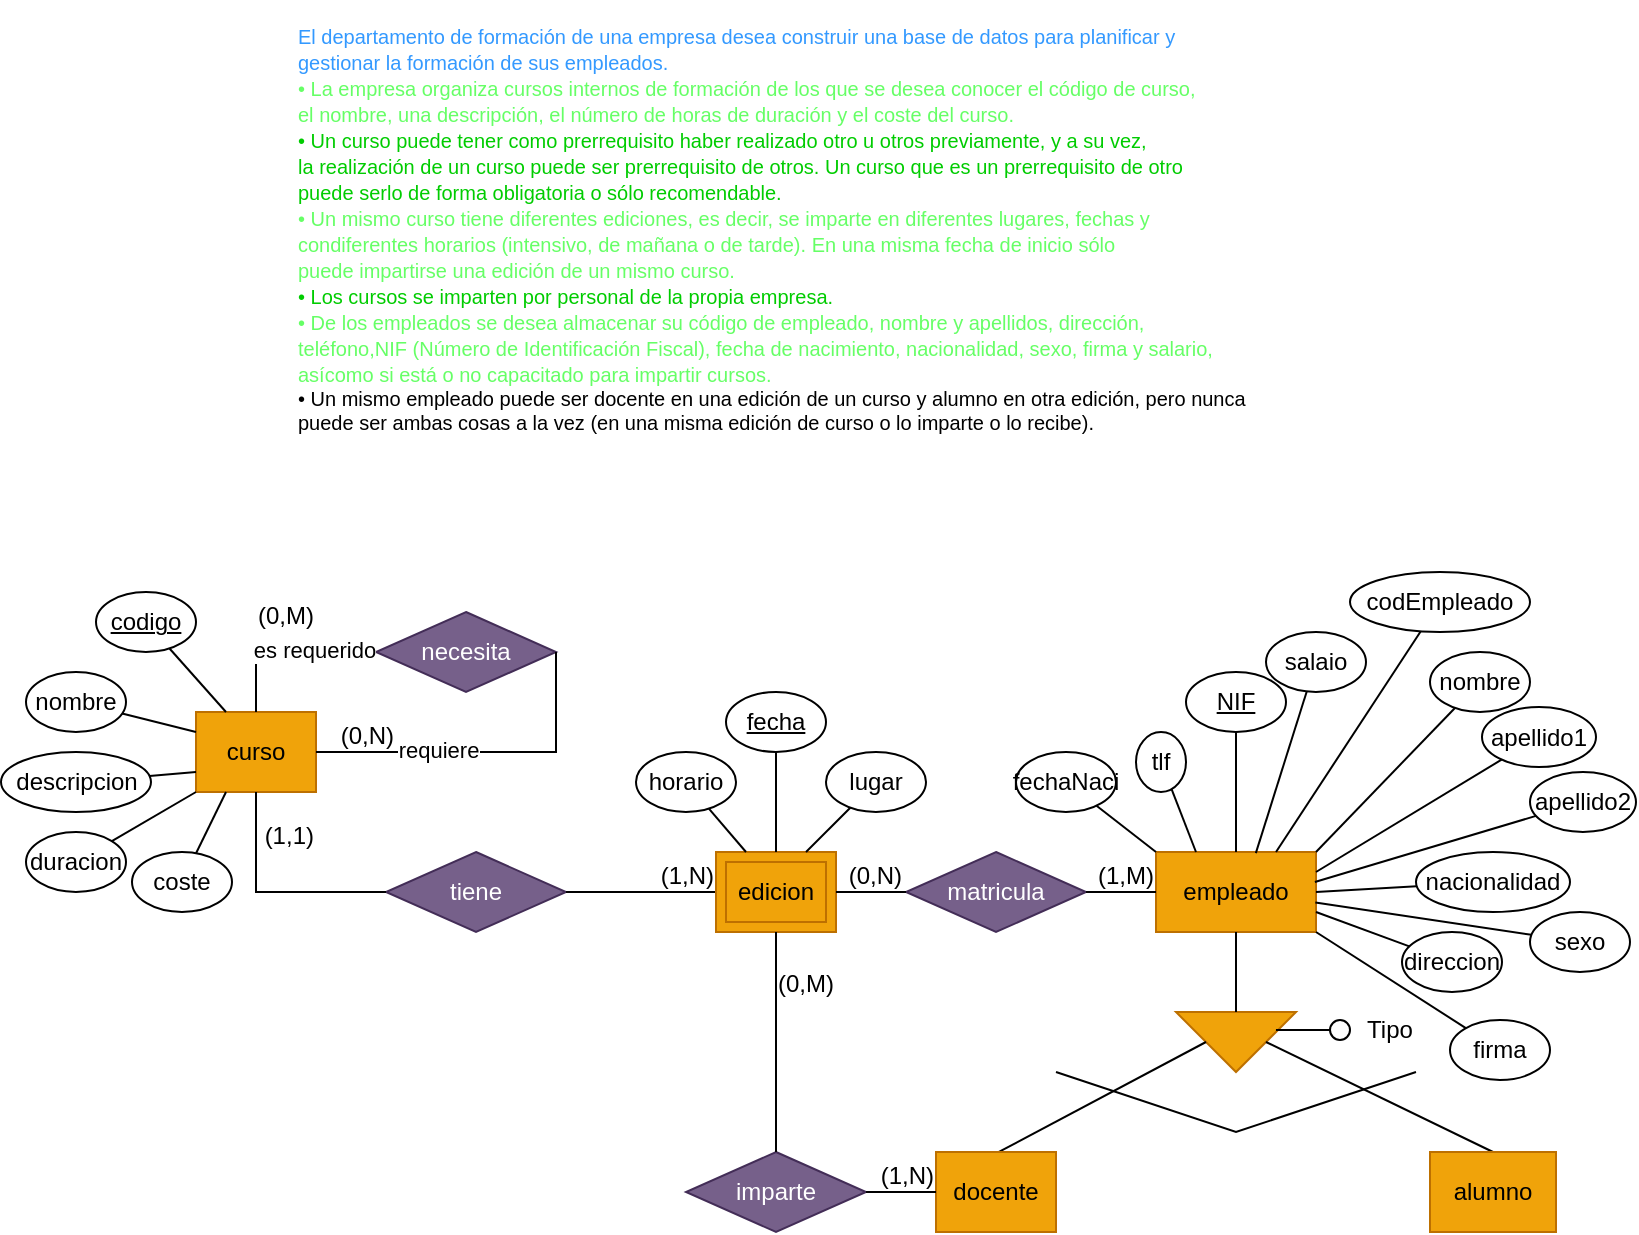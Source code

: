 <mxfile version="27.0.9">
  <diagram name="Página-1" id="1ooU3BeR20ix40zDuNgE">
    <mxGraphModel dx="2010" dy="1995" grid="1" gridSize="10" guides="1" tooltips="1" connect="1" arrows="1" fold="1" page="1" pageScale="1" pageWidth="827" pageHeight="1169" math="0" shadow="0">
      <root>
        <mxCell id="0" />
        <mxCell id="1" parent="0" />
        <mxCell id="-cQT6DstCa3h_BNdUmeV-2" value="&lt;div style=&quot;line-height: 100%;&quot;&gt;&lt;div style=&quot;text-align: left;&quot;&gt;&lt;font style=&quot;color: rgb(51, 153, 255);&quot;&gt;&lt;span style=&quot;background-color: transparent;&quot;&gt;&lt;font style=&quot;font-size: 10px;&quot;&gt;El departamento de formación de una empresa desea construir una base de datos para planificar y gestionar la&amp;nbsp;&lt;/font&gt;&lt;/span&gt;&lt;span style=&quot;font-size: 10px; background-color: transparent;&quot;&gt;formación de sus empleados.&lt;/span&gt;&lt;/font&gt;&lt;/div&gt;&lt;div style=&quot;text-align: left;&quot;&gt;&lt;font style=&quot;color: rgb(102, 255, 102);&quot;&gt;&lt;span style=&quot;background-color: transparent;&quot;&gt;&lt;font style=&quot;font-size: 10px;&quot;&gt;• La empresa organiza cursos internos de formación de los que se desea conocer el código de curso, el&amp;nbsp;&lt;/font&gt;&lt;/span&gt;&lt;span style=&quot;font-size: 10px; background-color: transparent;&quot;&gt;nombre, una descripción, el número de horas de duración y el coste del curso.&lt;/span&gt;&lt;/font&gt;&lt;/div&gt;&lt;div style=&quot;text-align: left;&quot;&gt;&lt;span style=&quot;background-color: transparent;&quot;&gt;&lt;font style=&quot;font-size: 10px;&quot;&gt;&lt;font style=&quot;color: rgb(0, 204, 0);&quot;&gt;• Un curso puede tener como prerrequisito haber realizado otro u otros previamente, y a su vez, la&amp;nbsp;&lt;/font&gt;&lt;/font&gt;&lt;/span&gt;&lt;font style=&quot;color: rgb(0, 204, 0);&quot;&gt;&lt;span style=&quot;font-size: 10px; background-color: transparent;&quot;&gt;realización de un curso puede ser prerrequisito de otros. Un curso que es un prerrequisito de otro puede&amp;nbsp;&lt;/span&gt;&lt;span style=&quot;font-size: 10px; background-color: transparent;&quot;&gt;serlo de forma obligatoria o sólo recomendable.&lt;/span&gt;&lt;/font&gt;&lt;/div&gt;&lt;div style=&quot;text-align: left;&quot;&gt;&lt;font style=&quot;color: rgb(102, 255, 102);&quot;&gt;&lt;span style=&quot;background-color: transparent;&quot;&gt;&lt;font style=&quot;font-size: 10px;&quot;&gt;• Un mismo curso tiene diferentes ediciones, es decir, se imparte en diferentes lugares, fechas y con&lt;/font&gt;&lt;/span&gt;&lt;span style=&quot;font-size: 10px; background-color: transparent;&quot;&gt;diferentes horarios (intensivo, de mañana o de tarde). En una misma fecha de inicio sólo puede&amp;nbsp;&lt;/span&gt;&lt;span style=&quot;font-size: 10px; background-color: transparent;&quot;&gt;impartirse una edición de un mismo curso.&lt;/span&gt;&lt;/font&gt;&lt;/div&gt;&lt;div style=&quot;text-align: left;&quot;&gt;&lt;span style=&quot;background-color: light-dark(#ffffff, var(--ge-dark-color, #121212));&quot;&gt;&lt;font style=&quot;font-size: 10px; color: rgb(0, 204, 0);&quot;&gt;• Los cursos se imparten por personal de la propia empresa.&lt;/font&gt;&lt;/span&gt;&lt;/div&gt;&lt;div style=&quot;text-align: left;&quot;&gt;&lt;font style=&quot;color: rgb(102, 255, 102);&quot;&gt;&lt;span style=&quot;background-color: transparent;&quot;&gt;&lt;font style=&quot;font-size: 10px;&quot;&gt;• De los empleados se desea almacenar su código de empleado, nombre y apellidos, dirección, teléfono,&lt;/font&gt;&lt;/span&gt;&lt;span style=&quot;font-size: 10px; background-color: transparent;&quot;&gt;NIF (Número de Identificación Fiscal), fecha de nacimiento, nacionalidad, sexo, firma y salario, así&lt;/span&gt;&lt;span style=&quot;font-size: 10px; background-color: transparent;&quot;&gt;como si está o no capacitado para impartir cursos.&lt;/span&gt;&lt;/font&gt;&lt;/div&gt;&lt;div style=&quot;text-align: left;&quot;&gt;&lt;span style=&quot;background-color: transparent;&quot;&gt;&lt;font style=&quot;font-size: 10px;&quot;&gt;&lt;div style=&quot;&quot;&gt;&lt;font style=&quot;color: light-dark(rgb(0, 0, 0), rgb(0, 204, 0));&quot;&gt;• Un mismo empleado puede ser docente en una edición de un curso y alumno en otra edición, pero&amp;nbsp;&lt;span style=&quot;background-color: transparent;&quot;&gt;nunca puede ser ambas cosas a la vez (en una misma edición de curso o lo imparte o lo recibe).&lt;/span&gt;&lt;/font&gt;&lt;/div&gt;&lt;div style=&quot;color: light-dark(rgb(0, 0, 0), rgb(255, 255, 255));&quot;&gt;&lt;br&gt;&lt;/div&gt;&lt;/font&gt;&lt;/span&gt;&lt;/div&gt;&lt;div&gt;&lt;/div&gt;&lt;/div&gt;" style="text;html=1;align=center;verticalAlign=middle;whiteSpace=wrap;rounded=0;" vertex="1" parent="1">
          <mxGeometry x="-190" y="-36" width="480" height="240" as="geometry" />
        </mxCell>
        <mxCell id="-cQT6DstCa3h_BNdUmeV-3" value="curso" style="whiteSpace=wrap;html=1;align=center;fillColor=#f0a30a;strokeColor=#BD7000;fontColor=#000000;" vertex="1" parent="1">
          <mxGeometry x="-240" y="320" width="60" height="40" as="geometry" />
        </mxCell>
        <mxCell id="-cQT6DstCa3h_BNdUmeV-15" value="necesita" style="shape=rhombus;perimeter=rhombusPerimeter;whiteSpace=wrap;html=1;align=center;fillColor=#76608a;fontColor=#ffffff;strokeColor=#432D57;" vertex="1" parent="1">
          <mxGeometry x="-150" y="270" width="90" height="40" as="geometry" />
        </mxCell>
        <mxCell id="-cQT6DstCa3h_BNdUmeV-16" value="" style="endArrow=none;html=1;rounded=0;exitX=0;exitY=0.5;exitDx=0;exitDy=0;entryX=0.5;entryY=0;entryDx=0;entryDy=0;" edge="1" source="-cQT6DstCa3h_BNdUmeV-15" parent="1" target="-cQT6DstCa3h_BNdUmeV-3">
          <mxGeometry relative="1" as="geometry">
            <mxPoint x="-173" y="260" as="sourcePoint" />
            <mxPoint x="-220" y="290" as="targetPoint" />
            <Array as="points">
              <mxPoint x="-210" y="290" />
            </Array>
          </mxGeometry>
        </mxCell>
        <mxCell id="-cQT6DstCa3h_BNdUmeV-17" value="(0,M)" style="resizable=0;html=1;whiteSpace=wrap;align=right;verticalAlign=bottom;" connectable="0" vertex="1" parent="-cQT6DstCa3h_BNdUmeV-16">
          <mxGeometry x="1" relative="1" as="geometry">
            <mxPoint x="30" y="-40" as="offset" />
          </mxGeometry>
        </mxCell>
        <mxCell id="-cQT6DstCa3h_BNdUmeV-130" value="es requerido" style="edgeLabel;html=1;align=center;verticalAlign=middle;resizable=0;points=[];" vertex="1" connectable="0" parent="-cQT6DstCa3h_BNdUmeV-16">
          <mxGeometry x="-0.315" y="-1" relative="1" as="geometry">
            <mxPoint as="offset" />
          </mxGeometry>
        </mxCell>
        <mxCell id="-cQT6DstCa3h_BNdUmeV-18" value="" style="endArrow=none;html=1;rounded=0;exitX=1;exitY=0.5;exitDx=0;exitDy=0;entryX=1;entryY=0.5;entryDx=0;entryDy=0;" edge="1" source="-cQT6DstCa3h_BNdUmeV-15" parent="1" target="-cQT6DstCa3h_BNdUmeV-3">
          <mxGeometry relative="1" as="geometry">
            <mxPoint x="-173" y="260" as="sourcePoint" />
            <mxPoint y="290" as="targetPoint" />
            <Array as="points">
              <mxPoint x="-60" y="340" />
            </Array>
          </mxGeometry>
        </mxCell>
        <mxCell id="-cQT6DstCa3h_BNdUmeV-19" value="(0,N)" style="resizable=0;html=1;whiteSpace=wrap;align=right;verticalAlign=bottom;" connectable="0" vertex="1" parent="-cQT6DstCa3h_BNdUmeV-18">
          <mxGeometry x="1" relative="1" as="geometry">
            <mxPoint x="40" as="offset" />
          </mxGeometry>
        </mxCell>
        <mxCell id="-cQT6DstCa3h_BNdUmeV-129" value="requiere" style="edgeLabel;html=1;align=center;verticalAlign=middle;resizable=0;points=[];" vertex="1" connectable="0" parent="-cQT6DstCa3h_BNdUmeV-18">
          <mxGeometry x="0.284" y="-1" relative="1" as="geometry">
            <mxPoint as="offset" />
          </mxGeometry>
        </mxCell>
        <mxCell id="-cQT6DstCa3h_BNdUmeV-20" value="tiene" style="shape=rhombus;perimeter=rhombusPerimeter;whiteSpace=wrap;html=1;align=center;fillColor=#76608a;fontColor=#ffffff;strokeColor=#432D57;" vertex="1" parent="1">
          <mxGeometry x="-145" y="390" width="90" height="40" as="geometry" />
        </mxCell>
        <mxCell id="-cQT6DstCa3h_BNdUmeV-21" value="" style="endArrow=none;html=1;rounded=0;exitX=0;exitY=0.5;exitDx=0;exitDy=0;entryX=0.5;entryY=1;entryDx=0;entryDy=0;" edge="1" source="-cQT6DstCa3h_BNdUmeV-20" parent="1" target="-cQT6DstCa3h_BNdUmeV-3">
          <mxGeometry relative="1" as="geometry">
            <mxPoint x="-168" y="380" as="sourcePoint" />
            <mxPoint x="-215" y="410" as="targetPoint" />
            <Array as="points">
              <mxPoint x="-210" y="410" />
            </Array>
          </mxGeometry>
        </mxCell>
        <mxCell id="-cQT6DstCa3h_BNdUmeV-22" value="(1,1)" style="resizable=0;html=1;whiteSpace=wrap;align=right;verticalAlign=bottom;" connectable="0" vertex="1" parent="-cQT6DstCa3h_BNdUmeV-21">
          <mxGeometry x="1" relative="1" as="geometry">
            <mxPoint x="30" y="30" as="offset" />
          </mxGeometry>
        </mxCell>
        <mxCell id="-cQT6DstCa3h_BNdUmeV-23" value="" style="endArrow=none;html=1;rounded=0;exitX=1;exitY=0.5;exitDx=0;exitDy=0;entryX=0;entryY=0.5;entryDx=0;entryDy=0;" edge="1" source="-cQT6DstCa3h_BNdUmeV-20" parent="1" target="-cQT6DstCa3h_BNdUmeV-25">
          <mxGeometry relative="1" as="geometry">
            <mxPoint x="-168" y="380" as="sourcePoint" />
            <mxPoint y="410" as="targetPoint" />
          </mxGeometry>
        </mxCell>
        <mxCell id="-cQT6DstCa3h_BNdUmeV-24" value="(1,N)" style="resizable=0;html=1;whiteSpace=wrap;align=right;verticalAlign=bottom;" connectable="0" vertex="1" parent="-cQT6DstCa3h_BNdUmeV-23">
          <mxGeometry x="1" relative="1" as="geometry">
            <mxPoint as="offset" />
          </mxGeometry>
        </mxCell>
        <mxCell id="-cQT6DstCa3h_BNdUmeV-25" value="edicion" style="whiteSpace=wrap;html=1;align=center;fillColor=#f0a30a;strokeColor=#BD7000;fontColor=#000000;shape=ext;margin=3;double=1;" vertex="1" parent="1">
          <mxGeometry x="20" y="390" width="60" height="40" as="geometry" />
        </mxCell>
        <mxCell id="-cQT6DstCa3h_BNdUmeV-49" value="empleado" style="whiteSpace=wrap;html=1;align=center;fillColor=#f0a30a;strokeColor=#BD7000;fontColor=#000000;" vertex="1" parent="1">
          <mxGeometry x="240" y="390" width="80" height="40" as="geometry" />
        </mxCell>
        <mxCell id="-cQT6DstCa3h_BNdUmeV-50" value="" style="triangle;whiteSpace=wrap;html=1;rotation=90;fillColor=#f0a30a;strokeColor=#BD7000;fontColor=#000000;" vertex="1" parent="1">
          <mxGeometry x="265" y="455" width="30" height="60" as="geometry" />
        </mxCell>
        <mxCell id="-cQT6DstCa3h_BNdUmeV-51" value="" style="endArrow=none;html=1;rounded=0;exitX=0.5;exitY=1;exitDx=0;exitDy=0;entryX=0.453;entryY=0.056;entryDx=0;entryDy=0;entryPerimeter=0;" edge="1" source="-cQT6DstCa3h_BNdUmeV-50" parent="1" target="-cQT6DstCa3h_BNdUmeV-58">
          <mxGeometry relative="1" as="geometry">
            <mxPoint x="420" y="500" as="sourcePoint" />
            <mxPoint x="140" y="558" as="targetPoint" />
          </mxGeometry>
        </mxCell>
        <mxCell id="-cQT6DstCa3h_BNdUmeV-52" value="" style="endArrow=none;html=1;rounded=0;exitX=0.5;exitY=0;exitDx=0;exitDy=0;entryX=0.5;entryY=0;entryDx=0;entryDy=0;" edge="1" source="-cQT6DstCa3h_BNdUmeV-50" parent="1" target="-cQT6DstCa3h_BNdUmeV-59">
          <mxGeometry relative="1" as="geometry">
            <mxPoint x="420" y="500" as="sourcePoint" />
            <mxPoint x="430" y="558" as="targetPoint" />
          </mxGeometry>
        </mxCell>
        <mxCell id="-cQT6DstCa3h_BNdUmeV-53" value="" style="endArrow=none;html=1;rounded=0;exitX=0;exitY=0.5;exitDx=0;exitDy=0;entryX=0.5;entryY=1;entryDx=0;entryDy=0;" edge="1" source="-cQT6DstCa3h_BNdUmeV-50" target="-cQT6DstCa3h_BNdUmeV-49" parent="1">
          <mxGeometry relative="1" as="geometry">
            <mxPoint x="280" y="445" as="sourcePoint" />
            <mxPoint x="580" y="500" as="targetPoint" />
          </mxGeometry>
        </mxCell>
        <mxCell id="-cQT6DstCa3h_BNdUmeV-54" value="" style="ellipse;whiteSpace=wrap;html=1;aspect=fixed;" vertex="1" parent="1">
          <mxGeometry x="327" y="474" width="10" height="10" as="geometry" />
        </mxCell>
        <mxCell id="-cQT6DstCa3h_BNdUmeV-55" value="" style="endArrow=none;html=1;rounded=0;exitX=0;exitY=0.5;exitDx=0;exitDy=0;entryX=0.3;entryY=0.167;entryDx=0;entryDy=0;entryPerimeter=0;" edge="1" source="-cQT6DstCa3h_BNdUmeV-54" target="-cQT6DstCa3h_BNdUmeV-50" parent="1">
          <mxGeometry relative="1" as="geometry">
            <mxPoint x="420" y="500" as="sourcePoint" />
            <mxPoint x="580" y="500" as="targetPoint" />
          </mxGeometry>
        </mxCell>
        <mxCell id="-cQT6DstCa3h_BNdUmeV-56" value="Tipo" style="text;html=1;align=center;verticalAlign=middle;whiteSpace=wrap;rounded=0;" vertex="1" parent="1">
          <mxGeometry x="327" y="464" width="60" height="30" as="geometry" />
        </mxCell>
        <mxCell id="-cQT6DstCa3h_BNdUmeV-57" value="" style="endArrow=none;html=1;rounded=0;" edge="1" parent="1">
          <mxGeometry relative="1" as="geometry">
            <mxPoint x="190" y="500" as="sourcePoint" />
            <mxPoint x="370" y="500" as="targetPoint" />
            <Array as="points">
              <mxPoint x="280" y="530" />
            </Array>
          </mxGeometry>
        </mxCell>
        <mxCell id="-cQT6DstCa3h_BNdUmeV-58" value="docente" style="whiteSpace=wrap;html=1;align=center;fillColor=#f0a30a;strokeColor=#BD7000;fontColor=#000000;" vertex="1" parent="1">
          <mxGeometry x="130" y="540" width="60" height="40" as="geometry" />
        </mxCell>
        <mxCell id="-cQT6DstCa3h_BNdUmeV-59" value="alumno" style="whiteSpace=wrap;html=1;align=center;fillColor=#f0a30a;strokeColor=#BD7000;fontColor=#000000;" vertex="1" parent="1">
          <mxGeometry x="377" y="540" width="63" height="40" as="geometry" />
        </mxCell>
        <mxCell id="-cQT6DstCa3h_BNdUmeV-75" value="matricula" style="shape=rhombus;perimeter=rhombusPerimeter;whiteSpace=wrap;html=1;align=center;fillColor=#76608a;fontColor=#ffffff;strokeColor=#432D57;" vertex="1" parent="1">
          <mxGeometry x="115" y="390" width="90" height="40" as="geometry" />
        </mxCell>
        <mxCell id="-cQT6DstCa3h_BNdUmeV-76" value="" style="endArrow=none;html=1;rounded=0;exitX=0;exitY=0.5;exitDx=0;exitDy=0;entryX=1;entryY=0.5;entryDx=0;entryDy=0;" edge="1" source="-cQT6DstCa3h_BNdUmeV-75" parent="1" target="-cQT6DstCa3h_BNdUmeV-25">
          <mxGeometry relative="1" as="geometry">
            <mxPoint x="97" y="270" as="sourcePoint" />
            <mxPoint x="50" y="300" as="targetPoint" />
          </mxGeometry>
        </mxCell>
        <mxCell id="-cQT6DstCa3h_BNdUmeV-77" value="(0,N)" style="resizable=0;html=1;whiteSpace=wrap;align=right;verticalAlign=bottom;" connectable="0" vertex="1" parent="-cQT6DstCa3h_BNdUmeV-76">
          <mxGeometry x="1" relative="1" as="geometry">
            <mxPoint x="34" as="offset" />
          </mxGeometry>
        </mxCell>
        <mxCell id="-cQT6DstCa3h_BNdUmeV-78" value="" style="endArrow=none;html=1;rounded=0;exitX=1;exitY=0.5;exitDx=0;exitDy=0;entryX=0;entryY=0.5;entryDx=0;entryDy=0;" edge="1" source="-cQT6DstCa3h_BNdUmeV-75" parent="1" target="-cQT6DstCa3h_BNdUmeV-49">
          <mxGeometry relative="1" as="geometry">
            <mxPoint x="97" y="270" as="sourcePoint" />
            <mxPoint x="270" y="300" as="targetPoint" />
          </mxGeometry>
        </mxCell>
        <mxCell id="-cQT6DstCa3h_BNdUmeV-79" value="(1,M)" style="resizable=0;html=1;whiteSpace=wrap;align=right;verticalAlign=bottom;" connectable="0" vertex="1" parent="-cQT6DstCa3h_BNdUmeV-78">
          <mxGeometry x="1" relative="1" as="geometry">
            <mxPoint as="offset" />
          </mxGeometry>
        </mxCell>
        <mxCell id="-cQT6DstCa3h_BNdUmeV-80" value="imparte" style="shape=rhombus;perimeter=rhombusPerimeter;whiteSpace=wrap;html=1;align=center;fillColor=#76608a;fontColor=#ffffff;strokeColor=#432D57;" vertex="1" parent="1">
          <mxGeometry x="5" y="540" width="90" height="40" as="geometry" />
        </mxCell>
        <mxCell id="-cQT6DstCa3h_BNdUmeV-81" value="" style="endArrow=none;html=1;rounded=0;exitX=0.5;exitY=0;exitDx=0;exitDy=0;entryX=0.5;entryY=1;entryDx=0;entryDy=0;" edge="1" source="-cQT6DstCa3h_BNdUmeV-80" parent="1" target="-cQT6DstCa3h_BNdUmeV-25">
          <mxGeometry relative="1" as="geometry">
            <mxPoint x="-58" y="505" as="sourcePoint" />
            <mxPoint x="-105" y="535" as="targetPoint" />
          </mxGeometry>
        </mxCell>
        <mxCell id="-cQT6DstCa3h_BNdUmeV-82" value="(0,M)" style="resizable=0;html=1;whiteSpace=wrap;align=right;verticalAlign=bottom;" connectable="0" vertex="1" parent="-cQT6DstCa3h_BNdUmeV-81">
          <mxGeometry x="1" relative="1" as="geometry">
            <mxPoint x="30" y="34" as="offset" />
          </mxGeometry>
        </mxCell>
        <mxCell id="-cQT6DstCa3h_BNdUmeV-83" value="" style="endArrow=none;html=1;rounded=0;exitX=1;exitY=0.5;exitDx=0;exitDy=0;entryX=0;entryY=0.5;entryDx=0;entryDy=0;" edge="1" source="-cQT6DstCa3h_BNdUmeV-80" parent="1" target="-cQT6DstCa3h_BNdUmeV-58">
          <mxGeometry relative="1" as="geometry">
            <mxPoint x="-58" y="505" as="sourcePoint" />
            <mxPoint x="115" y="535" as="targetPoint" />
          </mxGeometry>
        </mxCell>
        <mxCell id="-cQT6DstCa3h_BNdUmeV-84" value="(1,N)" style="resizable=0;html=1;whiteSpace=wrap;align=right;verticalAlign=bottom;" connectable="0" vertex="1" parent="-cQT6DstCa3h_BNdUmeV-83">
          <mxGeometry x="1" relative="1" as="geometry">
            <mxPoint as="offset" />
          </mxGeometry>
        </mxCell>
        <mxCell id="-cQT6DstCa3h_BNdUmeV-85" value="" style="endArrow=none;html=1;rounded=0;exitX=0.25;exitY=0;exitDx=0;exitDy=0;" edge="1" target="-cQT6DstCa3h_BNdUmeV-86" parent="1" source="-cQT6DstCa3h_BNdUmeV-3">
          <mxGeometry relative="1" as="geometry">
            <mxPoint x="-370" y="285" as="sourcePoint" />
            <mxPoint x="-310" y="285" as="targetPoint" />
          </mxGeometry>
        </mxCell>
        <mxCell id="-cQT6DstCa3h_BNdUmeV-86" value="&lt;u&gt;codigo&lt;/u&gt;" style="ellipse;whiteSpace=wrap;html=1;align=center;" vertex="1" parent="1">
          <mxGeometry x="-290" y="260" width="50" height="30" as="geometry" />
        </mxCell>
        <mxCell id="-cQT6DstCa3h_BNdUmeV-87" value="" style="endArrow=none;html=1;rounded=0;exitX=0;exitY=0.25;exitDx=0;exitDy=0;" edge="1" target="-cQT6DstCa3h_BNdUmeV-88" parent="1" source="-cQT6DstCa3h_BNdUmeV-3">
          <mxGeometry relative="1" as="geometry">
            <mxPoint x="-360" y="315" as="sourcePoint" />
            <mxPoint x="-300" y="315" as="targetPoint" />
          </mxGeometry>
        </mxCell>
        <mxCell id="-cQT6DstCa3h_BNdUmeV-88" value="nombre" style="ellipse;whiteSpace=wrap;html=1;align=center;" vertex="1" parent="1">
          <mxGeometry x="-325" y="300" width="50" height="30" as="geometry" />
        </mxCell>
        <mxCell id="-cQT6DstCa3h_BNdUmeV-89" value="" style="endArrow=none;html=1;rounded=0;exitX=0;exitY=0.75;exitDx=0;exitDy=0;" edge="1" target="-cQT6DstCa3h_BNdUmeV-90" parent="1" source="-cQT6DstCa3h_BNdUmeV-3">
          <mxGeometry relative="1" as="geometry">
            <mxPoint x="-360" y="355" as="sourcePoint" />
            <mxPoint x="-300" y="355" as="targetPoint" />
          </mxGeometry>
        </mxCell>
        <mxCell id="-cQT6DstCa3h_BNdUmeV-90" value="descripcion" style="ellipse;whiteSpace=wrap;html=1;align=center;" vertex="1" parent="1">
          <mxGeometry x="-337.5" y="340" width="75" height="30" as="geometry" />
        </mxCell>
        <mxCell id="-cQT6DstCa3h_BNdUmeV-91" value="" style="endArrow=none;html=1;rounded=0;exitX=0;exitY=1;exitDx=0;exitDy=0;" edge="1" target="-cQT6DstCa3h_BNdUmeV-92" parent="1" source="-cQT6DstCa3h_BNdUmeV-3">
          <mxGeometry relative="1" as="geometry">
            <mxPoint x="-350" y="405" as="sourcePoint" />
            <mxPoint x="-290" y="405" as="targetPoint" />
          </mxGeometry>
        </mxCell>
        <mxCell id="-cQT6DstCa3h_BNdUmeV-92" value="duracion" style="ellipse;whiteSpace=wrap;html=1;align=center;" vertex="1" parent="1">
          <mxGeometry x="-325" y="380" width="50" height="30" as="geometry" />
        </mxCell>
        <mxCell id="-cQT6DstCa3h_BNdUmeV-93" value="" style="endArrow=none;html=1;rounded=0;exitX=0.25;exitY=1;exitDx=0;exitDy=0;" edge="1" target="-cQT6DstCa3h_BNdUmeV-94" parent="1" source="-cQT6DstCa3h_BNdUmeV-3">
          <mxGeometry relative="1" as="geometry">
            <mxPoint x="-307" y="435" as="sourcePoint" />
            <mxPoint x="-247" y="435" as="targetPoint" />
          </mxGeometry>
        </mxCell>
        <mxCell id="-cQT6DstCa3h_BNdUmeV-94" value="coste" style="ellipse;whiteSpace=wrap;html=1;align=center;" vertex="1" parent="1">
          <mxGeometry x="-272" y="390" width="50" height="30" as="geometry" />
        </mxCell>
        <mxCell id="-cQT6DstCa3h_BNdUmeV-97" value="" style="endArrow=none;html=1;rounded=0;exitX=0.5;exitY=0;exitDx=0;exitDy=0;" edge="1" target="-cQT6DstCa3h_BNdUmeV-98" parent="1" source="-cQT6DstCa3h_BNdUmeV-25">
          <mxGeometry relative="1" as="geometry">
            <mxPoint x="20" y="325" as="sourcePoint" />
            <mxPoint x="80" y="325" as="targetPoint" />
          </mxGeometry>
        </mxCell>
        <mxCell id="-cQT6DstCa3h_BNdUmeV-98" value="&lt;u&gt;fecha&lt;/u&gt;" style="ellipse;whiteSpace=wrap;html=1;align=center;" vertex="1" parent="1">
          <mxGeometry x="25" y="310" width="50" height="30" as="geometry" />
        </mxCell>
        <mxCell id="-cQT6DstCa3h_BNdUmeV-101" value="" style="endArrow=none;html=1;rounded=0;exitX=0.75;exitY=0;exitDx=0;exitDy=0;" edge="1" target="-cQT6DstCa3h_BNdUmeV-102" parent="1" source="-cQT6DstCa3h_BNdUmeV-25">
          <mxGeometry relative="1" as="geometry">
            <mxPoint x="90" y="285" as="sourcePoint" />
            <mxPoint x="150" y="285" as="targetPoint" />
          </mxGeometry>
        </mxCell>
        <mxCell id="-cQT6DstCa3h_BNdUmeV-102" value="lugar" style="ellipse;whiteSpace=wrap;html=1;align=center;" vertex="1" parent="1">
          <mxGeometry x="75" y="340" width="50" height="30" as="geometry" />
        </mxCell>
        <mxCell id="-cQT6DstCa3h_BNdUmeV-103" value="" style="endArrow=none;html=1;rounded=0;exitX=0.25;exitY=0;exitDx=0;exitDy=0;" edge="1" target="-cQT6DstCa3h_BNdUmeV-104" parent="1" source="-cQT6DstCa3h_BNdUmeV-25">
          <mxGeometry relative="1" as="geometry">
            <mxPoint x="-55" y="285" as="sourcePoint" />
            <mxPoint x="5" y="285" as="targetPoint" />
          </mxGeometry>
        </mxCell>
        <mxCell id="-cQT6DstCa3h_BNdUmeV-104" value="horario" style="ellipse;whiteSpace=wrap;html=1;align=center;" vertex="1" parent="1">
          <mxGeometry x="-20" y="340" width="50" height="30" as="geometry" />
        </mxCell>
        <mxCell id="-cQT6DstCa3h_BNdUmeV-105" value="" style="endArrow=none;html=1;rounded=0;exitX=0.5;exitY=0;exitDx=0;exitDy=0;" edge="1" target="-cQT6DstCa3h_BNdUmeV-106" parent="1" source="-cQT6DstCa3h_BNdUmeV-49">
          <mxGeometry relative="1" as="geometry">
            <mxPoint x="252" y="315" as="sourcePoint" />
            <mxPoint x="312" y="315" as="targetPoint" />
          </mxGeometry>
        </mxCell>
        <mxCell id="-cQT6DstCa3h_BNdUmeV-106" value="&lt;u&gt;NIF&lt;/u&gt;" style="ellipse;whiteSpace=wrap;html=1;align=center;" vertex="1" parent="1">
          <mxGeometry x="255" y="300" width="50" height="30" as="geometry" />
        </mxCell>
        <mxCell id="-cQT6DstCa3h_BNdUmeV-107" value="" style="endArrow=none;html=1;rounded=0;exitX=0.75;exitY=0;exitDx=0;exitDy=0;" edge="1" target="-cQT6DstCa3h_BNdUmeV-108" parent="1" source="-cQT6DstCa3h_BNdUmeV-49">
          <mxGeometry relative="1" as="geometry">
            <mxPoint x="315" y="315" as="sourcePoint" />
            <mxPoint x="375" y="315" as="targetPoint" />
          </mxGeometry>
        </mxCell>
        <mxCell id="-cQT6DstCa3h_BNdUmeV-108" value="codEmpleado" style="ellipse;whiteSpace=wrap;html=1;align=center;" vertex="1" parent="1">
          <mxGeometry x="337" y="250" width="90" height="30" as="geometry" />
        </mxCell>
        <mxCell id="-cQT6DstCa3h_BNdUmeV-109" value="" style="endArrow=none;html=1;rounded=0;exitX=1;exitY=0;exitDx=0;exitDy=0;" edge="1" target="-cQT6DstCa3h_BNdUmeV-110" parent="1" source="-cQT6DstCa3h_BNdUmeV-49">
          <mxGeometry relative="1" as="geometry">
            <mxPoint x="355" y="385" as="sourcePoint" />
            <mxPoint x="415" y="385" as="targetPoint" />
          </mxGeometry>
        </mxCell>
        <mxCell id="-cQT6DstCa3h_BNdUmeV-110" value="nombre" style="ellipse;whiteSpace=wrap;html=1;align=center;" vertex="1" parent="1">
          <mxGeometry x="377" y="290" width="50" height="30" as="geometry" />
        </mxCell>
        <mxCell id="-cQT6DstCa3h_BNdUmeV-111" value="" style="endArrow=none;html=1;rounded=0;exitX=1;exitY=0.25;exitDx=0;exitDy=0;" edge="1" target="-cQT6DstCa3h_BNdUmeV-112" parent="1" source="-cQT6DstCa3h_BNdUmeV-49">
          <mxGeometry relative="1" as="geometry">
            <mxPoint x="355" y="425" as="sourcePoint" />
            <mxPoint x="415" y="425" as="targetPoint" />
          </mxGeometry>
        </mxCell>
        <mxCell id="-cQT6DstCa3h_BNdUmeV-112" value="apellido1" style="ellipse;whiteSpace=wrap;html=1;align=center;" vertex="1" parent="1">
          <mxGeometry x="403" y="317.5" width="57" height="30" as="geometry" />
        </mxCell>
        <mxCell id="-cQT6DstCa3h_BNdUmeV-113" value="" style="endArrow=none;html=1;rounded=0;exitX=1;exitY=0.75;exitDx=0;exitDy=0;" edge="1" target="-cQT6DstCa3h_BNdUmeV-114" parent="1" source="-cQT6DstCa3h_BNdUmeV-49">
          <mxGeometry relative="1" as="geometry">
            <mxPoint x="355" y="440" as="sourcePoint" />
            <mxPoint x="415" y="440" as="targetPoint" />
          </mxGeometry>
        </mxCell>
        <mxCell id="-cQT6DstCa3h_BNdUmeV-114" value="direccion" style="ellipse;whiteSpace=wrap;html=1;align=center;" vertex="1" parent="1">
          <mxGeometry x="363" y="430" width="50" height="30" as="geometry" />
        </mxCell>
        <mxCell id="-cQT6DstCa3h_BNdUmeV-115" value="" style="endArrow=none;html=1;rounded=0;exitX=0.25;exitY=0;exitDx=0;exitDy=0;" edge="1" target="-cQT6DstCa3h_BNdUmeV-116" parent="1" source="-cQT6DstCa3h_BNdUmeV-49">
          <mxGeometry relative="1" as="geometry">
            <mxPoint x="170" y="285" as="sourcePoint" />
            <mxPoint x="230" y="285" as="targetPoint" />
          </mxGeometry>
        </mxCell>
        <mxCell id="-cQT6DstCa3h_BNdUmeV-116" value="tlf" style="ellipse;whiteSpace=wrap;html=1;align=center;" vertex="1" parent="1">
          <mxGeometry x="230" y="330" width="25" height="30" as="geometry" />
        </mxCell>
        <mxCell id="-cQT6DstCa3h_BNdUmeV-117" value="" style="endArrow=none;html=1;rounded=0;exitX=0;exitY=0;exitDx=0;exitDy=0;" edge="1" target="-cQT6DstCa3h_BNdUmeV-118" parent="1" source="-cQT6DstCa3h_BNdUmeV-49">
          <mxGeometry relative="1" as="geometry">
            <mxPoint x="115" y="285" as="sourcePoint" />
            <mxPoint x="175" y="285" as="targetPoint" />
          </mxGeometry>
        </mxCell>
        <mxCell id="-cQT6DstCa3h_BNdUmeV-118" value="fechaNaci" style="ellipse;whiteSpace=wrap;html=1;align=center;" vertex="1" parent="1">
          <mxGeometry x="170" y="340" width="50" height="30" as="geometry" />
        </mxCell>
        <mxCell id="-cQT6DstCa3h_BNdUmeV-119" value="" style="endArrow=none;html=1;rounded=0;exitX=1;exitY=0.5;exitDx=0;exitDy=0;" edge="1" target="-cQT6DstCa3h_BNdUmeV-120" parent="1" source="-cQT6DstCa3h_BNdUmeV-49">
          <mxGeometry relative="1" as="geometry">
            <mxPoint x="427" y="355" as="sourcePoint" />
            <mxPoint x="487" y="355" as="targetPoint" />
          </mxGeometry>
        </mxCell>
        <mxCell id="-cQT6DstCa3h_BNdUmeV-120" value="nacionalidad" style="ellipse;whiteSpace=wrap;html=1;align=center;" vertex="1" parent="1">
          <mxGeometry x="370" y="390" width="77" height="30" as="geometry" />
        </mxCell>
        <mxCell id="-cQT6DstCa3h_BNdUmeV-121" value="" style="endArrow=none;html=1;rounded=0;exitX=0.996;exitY=0.631;exitDx=0;exitDy=0;exitPerimeter=0;" edge="1" target="-cQT6DstCa3h_BNdUmeV-122" parent="1" source="-cQT6DstCa3h_BNdUmeV-49">
          <mxGeometry relative="1" as="geometry">
            <mxPoint x="302" y="410" as="sourcePoint" />
            <mxPoint x="465" y="405" as="targetPoint" />
          </mxGeometry>
        </mxCell>
        <mxCell id="-cQT6DstCa3h_BNdUmeV-122" value="sexo" style="ellipse;whiteSpace=wrap;html=1;align=center;" vertex="1" parent="1">
          <mxGeometry x="427" y="420" width="50" height="30" as="geometry" />
        </mxCell>
        <mxCell id="-cQT6DstCa3h_BNdUmeV-123" value="" style="endArrow=none;html=1;rounded=0;exitX=1;exitY=1;exitDx=0;exitDy=0;" edge="1" target="-cQT6DstCa3h_BNdUmeV-124" parent="1" source="-cQT6DstCa3h_BNdUmeV-49">
          <mxGeometry relative="1" as="geometry">
            <mxPoint x="390" y="430" as="sourcePoint" />
            <mxPoint x="493" y="445" as="targetPoint" />
          </mxGeometry>
        </mxCell>
        <mxCell id="-cQT6DstCa3h_BNdUmeV-124" value="firma" style="ellipse;whiteSpace=wrap;html=1;align=center;" vertex="1" parent="1">
          <mxGeometry x="387" y="474" width="50" height="30" as="geometry" />
        </mxCell>
        <mxCell id="-cQT6DstCa3h_BNdUmeV-125" value="" style="endArrow=none;html=1;rounded=0;exitX=0.624;exitY=0.014;exitDx=0;exitDy=0;exitPerimeter=0;" edge="1" target="-cQT6DstCa3h_BNdUmeV-126" parent="1" source="-cQT6DstCa3h_BNdUmeV-49">
          <mxGeometry relative="1" as="geometry">
            <mxPoint x="242" y="245" as="sourcePoint" />
            <mxPoint x="302" y="245" as="targetPoint" />
          </mxGeometry>
        </mxCell>
        <mxCell id="-cQT6DstCa3h_BNdUmeV-126" value="salaio" style="ellipse;whiteSpace=wrap;html=1;align=center;" vertex="1" parent="1">
          <mxGeometry x="295" y="280" width="50" height="30" as="geometry" />
        </mxCell>
        <mxCell id="-cQT6DstCa3h_BNdUmeV-131" value="" style="endArrow=none;html=1;rounded=0;exitX=0.993;exitY=0.374;exitDx=0;exitDy=0;exitPerimeter=0;" edge="1" target="-cQT6DstCa3h_BNdUmeV-132" parent="1" source="-cQT6DstCa3h_BNdUmeV-49">
          <mxGeometry relative="1" as="geometry">
            <mxPoint x="392" y="365" as="sourcePoint" />
            <mxPoint x="452" y="365" as="targetPoint" />
          </mxGeometry>
        </mxCell>
        <mxCell id="-cQT6DstCa3h_BNdUmeV-132" value="apellido2" style="ellipse;whiteSpace=wrap;html=1;align=center;" vertex="1" parent="1">
          <mxGeometry x="427" y="350" width="53" height="30" as="geometry" />
        </mxCell>
      </root>
    </mxGraphModel>
  </diagram>
</mxfile>
